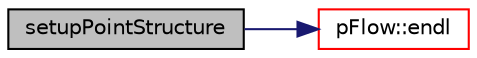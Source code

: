 digraph "setupPointStructure"
{
 // LATEX_PDF_SIZE
  edge [fontname="Helvetica",fontsize="10",labelfontname="Helvetica",labelfontsize="10"];
  node [fontname="Helvetica",fontsize="10",shape=record];
  rankdir="LR";
  Node1 [label="setupPointStructure",height=0.2,width=0.4,color="black", fillcolor="grey75", style="filled", fontcolor="black",tooltip=" "];
  Node1 -> Node2 [color="midnightblue",fontsize="10",style="solid",fontname="Helvetica"];
  Node2 [label="pFlow::endl",height=0.2,width=0.4,color="red", fillcolor="white", style="filled",URL="$namespacepFlow.html#aba8f0c455a3fdb4b05ad33a25b13b189",tooltip="Add newline and flush stream."];
}
